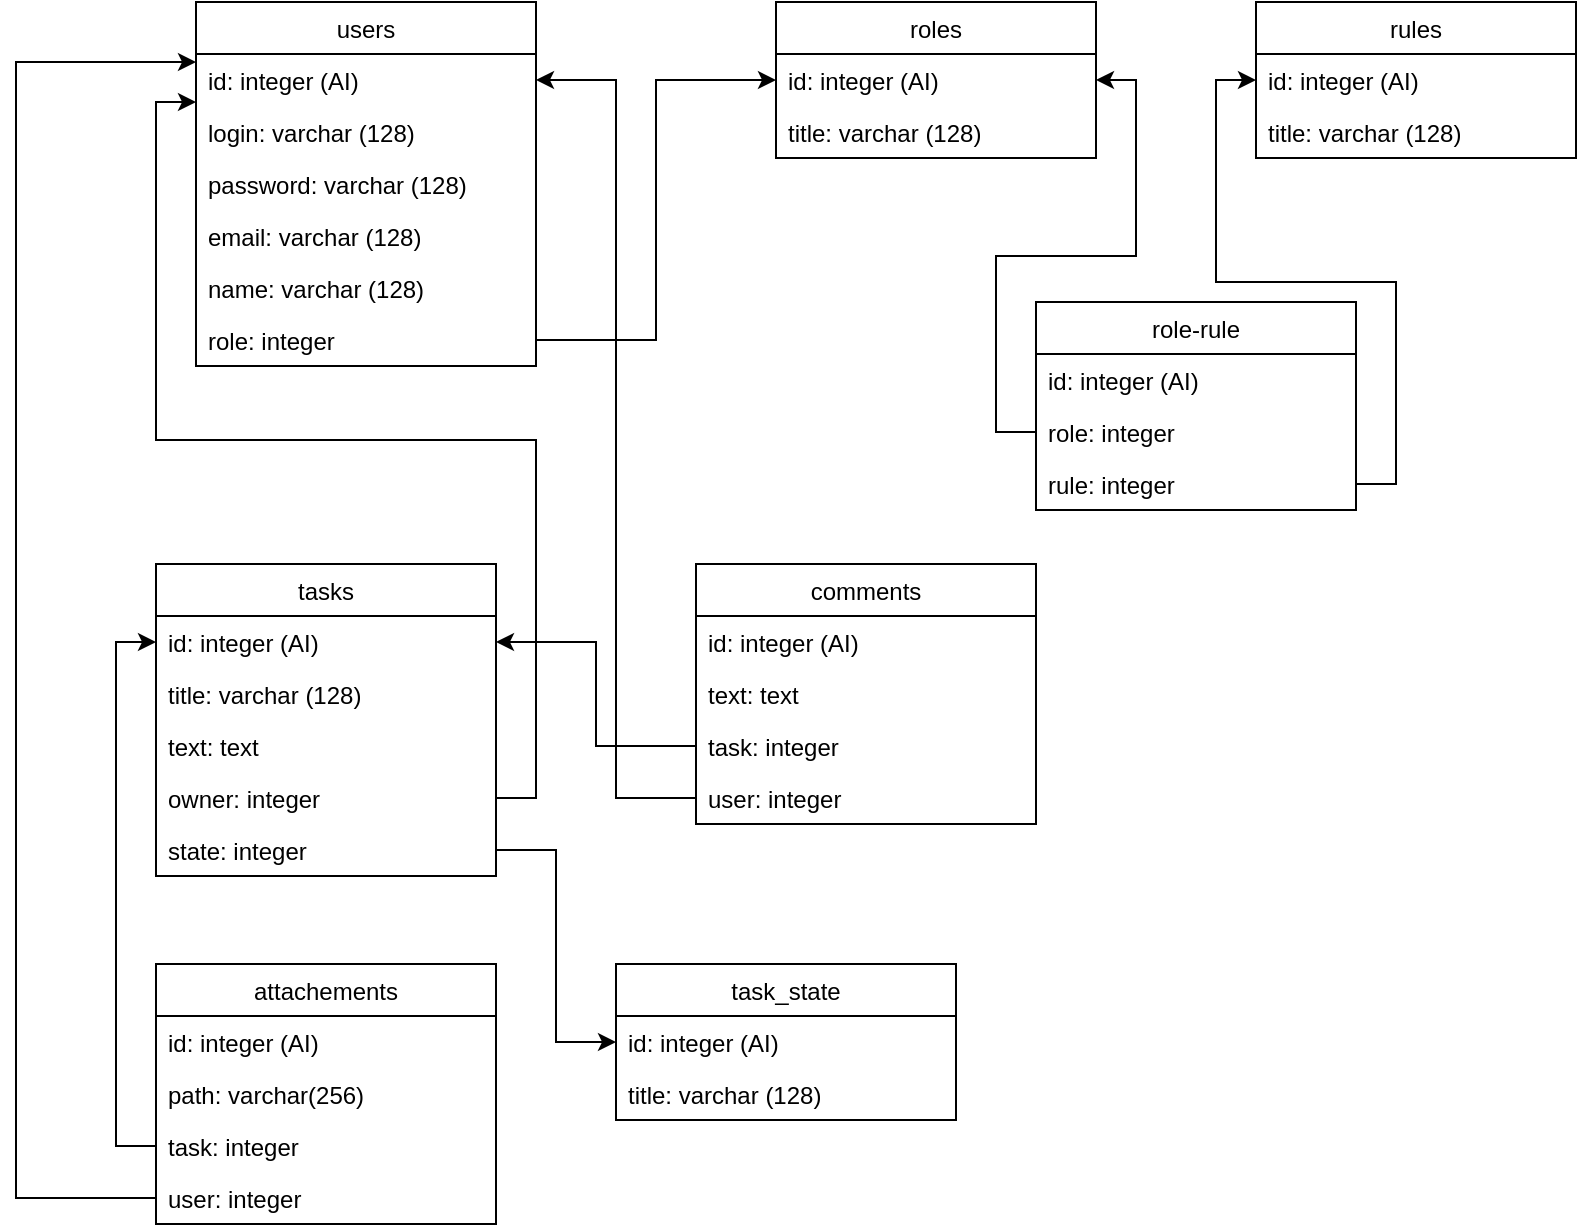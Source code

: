 <mxfile version="13.0.1" type="device"><diagram name="Page-1" id="929967ad-93f9-6ef4-fab6-5d389245f69c"><mxGraphModel dx="1296" dy="731" grid="1" gridSize="10" guides="1" tooltips="1" connect="1" arrows="1" fold="1" page="1" pageScale="1.5" pageWidth="1169" pageHeight="826" background="none" math="0" shadow="0"><root><mxCell id="0" style=";html=1;"/><mxCell id="1" style=";html=1;" parent="0"/><mxCell id="OaZ0v9aWiFBgGHapWuBa-2" value="users" style="swimlane;fontStyle=0;childLayout=stackLayout;horizontal=1;startSize=26;fillColor=none;horizontalStack=0;resizeParent=1;resizeParentMax=0;resizeLast=0;collapsible=1;marginBottom=0;" vertex="1" parent="1"><mxGeometry x="150" y="160" width="170" height="182" as="geometry"><mxRectangle x="150" y="160" width="60" height="26" as="alternateBounds"/></mxGeometry></mxCell><mxCell id="OaZ0v9aWiFBgGHapWuBa-3" value="id: integer (AI)" style="text;strokeColor=none;fillColor=none;align=left;verticalAlign=top;spacingLeft=4;spacingRight=4;overflow=hidden;rotatable=0;points=[[0,0.5],[1,0.5]];portConstraint=eastwest;" vertex="1" parent="OaZ0v9aWiFBgGHapWuBa-2"><mxGeometry y="26" width="170" height="26" as="geometry"/></mxCell><mxCell id="OaZ0v9aWiFBgGHapWuBa-4" value="login: varchar (128)" style="text;strokeColor=none;fillColor=none;align=left;verticalAlign=top;spacingLeft=4;spacingRight=4;overflow=hidden;rotatable=0;points=[[0,0.5],[1,0.5]];portConstraint=eastwest;" vertex="1" parent="OaZ0v9aWiFBgGHapWuBa-2"><mxGeometry y="52" width="170" height="26" as="geometry"/></mxCell><mxCell id="OaZ0v9aWiFBgGHapWuBa-5" value="password: varchar (128)" style="text;strokeColor=none;fillColor=none;align=left;verticalAlign=top;spacingLeft=4;spacingRight=4;overflow=hidden;rotatable=0;points=[[0,0.5],[1,0.5]];portConstraint=eastwest;" vertex="1" parent="OaZ0v9aWiFBgGHapWuBa-2"><mxGeometry y="78" width="170" height="26" as="geometry"/></mxCell><mxCell id="OaZ0v9aWiFBgGHapWuBa-13" value="email: varchar (128)" style="text;strokeColor=none;fillColor=none;align=left;verticalAlign=top;spacingLeft=4;spacingRight=4;overflow=hidden;rotatable=0;points=[[0,0.5],[1,0.5]];portConstraint=eastwest;" vertex="1" parent="OaZ0v9aWiFBgGHapWuBa-2"><mxGeometry y="104" width="170" height="26" as="geometry"/></mxCell><mxCell id="OaZ0v9aWiFBgGHapWuBa-12" value="name: varchar (128)" style="text;strokeColor=none;fillColor=none;align=left;verticalAlign=top;spacingLeft=4;spacingRight=4;overflow=hidden;rotatable=0;points=[[0,0.5],[1,0.5]];portConstraint=eastwest;" vertex="1" parent="OaZ0v9aWiFBgGHapWuBa-2"><mxGeometry y="130" width="170" height="26" as="geometry"/></mxCell><mxCell id="OaZ0v9aWiFBgGHapWuBa-14" value="role: integer" style="text;strokeColor=none;fillColor=none;align=left;verticalAlign=top;spacingLeft=4;spacingRight=4;overflow=hidden;rotatable=0;points=[[0,0.5],[1,0.5]];portConstraint=eastwest;" vertex="1" parent="OaZ0v9aWiFBgGHapWuBa-2"><mxGeometry y="156" width="170" height="26" as="geometry"/></mxCell><mxCell id="OaZ0v9aWiFBgGHapWuBa-33" style="edgeStyle=orthogonalEdgeStyle;rounded=0;orthogonalLoop=1;jettySize=auto;html=1;entryX=0;entryY=0.5;entryDx=0;entryDy=0;" edge="1" parent="1" source="OaZ0v9aWiFBgGHapWuBa-14" target="OaZ0v9aWiFBgGHapWuBa-16"><mxGeometry relative="1" as="geometry"/></mxCell><mxCell id="OaZ0v9aWiFBgGHapWuBa-37" value="comments" style="swimlane;fontStyle=0;childLayout=stackLayout;horizontal=1;startSize=26;fillColor=none;horizontalStack=0;resizeParent=1;resizeParentMax=0;resizeLast=0;collapsible=1;marginBottom=0;" vertex="1" parent="1"><mxGeometry x="400" y="441" width="170" height="130" as="geometry"/></mxCell><mxCell id="OaZ0v9aWiFBgGHapWuBa-38" value="id: integer (AI)" style="text;strokeColor=none;fillColor=none;align=left;verticalAlign=top;spacingLeft=4;spacingRight=4;overflow=hidden;rotatable=0;points=[[0,0.5],[1,0.5]];portConstraint=eastwest;" vertex="1" parent="OaZ0v9aWiFBgGHapWuBa-37"><mxGeometry y="26" width="170" height="26" as="geometry"/></mxCell><mxCell id="OaZ0v9aWiFBgGHapWuBa-40" value="text: text" style="text;strokeColor=none;fillColor=none;align=left;verticalAlign=top;spacingLeft=4;spacingRight=4;overflow=hidden;rotatable=0;points=[[0,0.5],[1,0.5]];portConstraint=eastwest;" vertex="1" parent="OaZ0v9aWiFBgGHapWuBa-37"><mxGeometry y="52" width="170" height="26" as="geometry"/></mxCell><mxCell id="OaZ0v9aWiFBgGHapWuBa-42" value="task: integer" style="text;strokeColor=none;fillColor=none;align=left;verticalAlign=top;spacingLeft=4;spacingRight=4;overflow=hidden;rotatable=0;points=[[0,0.5],[1,0.5]];portConstraint=eastwest;" vertex="1" parent="OaZ0v9aWiFBgGHapWuBa-37"><mxGeometry y="78" width="170" height="26" as="geometry"/></mxCell><mxCell id="OaZ0v9aWiFBgGHapWuBa-43" value="user: integer" style="text;strokeColor=none;fillColor=none;align=left;verticalAlign=top;spacingLeft=4;spacingRight=4;overflow=hidden;rotatable=0;points=[[0,0.5],[1,0.5]];portConstraint=eastwest;" vertex="1" parent="OaZ0v9aWiFBgGHapWuBa-37"><mxGeometry y="104" width="170" height="26" as="geometry"/></mxCell><mxCell id="OaZ0v9aWiFBgGHapWuBa-44" style="edgeStyle=orthogonalEdgeStyle;rounded=0;orthogonalLoop=1;jettySize=auto;html=1;entryX=1;entryY=0.5;entryDx=0;entryDy=0;" edge="1" parent="1" source="OaZ0v9aWiFBgGHapWuBa-42" target="OaZ0v9aWiFBgGHapWuBa-26"><mxGeometry relative="1" as="geometry"/></mxCell><mxCell id="OaZ0v9aWiFBgGHapWuBa-45" style="edgeStyle=orthogonalEdgeStyle;rounded=0;orthogonalLoop=1;jettySize=auto;html=1;" edge="1" parent="1" source="OaZ0v9aWiFBgGHapWuBa-43" target="OaZ0v9aWiFBgGHapWuBa-3"><mxGeometry relative="1" as="geometry"><mxPoint x="340" y="200" as="targetPoint"/></mxGeometry></mxCell><mxCell id="OaZ0v9aWiFBgGHapWuBa-15" value="roles" style="swimlane;fontStyle=0;childLayout=stackLayout;horizontal=1;startSize=26;fillColor=none;horizontalStack=0;resizeParent=1;resizeParentMax=0;resizeLast=0;collapsible=1;marginBottom=0;" vertex="1" parent="1"><mxGeometry x="440" y="160" width="160" height="78" as="geometry"/></mxCell><mxCell id="OaZ0v9aWiFBgGHapWuBa-16" value="id: integer (AI)" style="text;strokeColor=none;fillColor=none;align=left;verticalAlign=top;spacingLeft=4;spacingRight=4;overflow=hidden;rotatable=0;points=[[0,0.5],[1,0.5]];portConstraint=eastwest;" vertex="1" parent="OaZ0v9aWiFBgGHapWuBa-15"><mxGeometry y="26" width="160" height="26" as="geometry"/></mxCell><mxCell id="OaZ0v9aWiFBgGHapWuBa-17" value="title: varchar (128)" style="text;strokeColor=none;fillColor=none;align=left;verticalAlign=top;spacingLeft=4;spacingRight=4;overflow=hidden;rotatable=0;points=[[0,0.5],[1,0.5]];portConstraint=eastwest;" vertex="1" parent="OaZ0v9aWiFBgGHapWuBa-15"><mxGeometry y="52" width="160" height="26" as="geometry"/></mxCell><mxCell id="OaZ0v9aWiFBgGHapWuBa-22" value="rules" style="swimlane;fontStyle=0;childLayout=stackLayout;horizontal=1;startSize=26;fillColor=none;horizontalStack=0;resizeParent=1;resizeParentMax=0;resizeLast=0;collapsible=1;marginBottom=0;" vertex="1" parent="1"><mxGeometry x="680" y="160" width="160" height="78" as="geometry"/></mxCell><mxCell id="OaZ0v9aWiFBgGHapWuBa-23" value="id: integer (AI)" style="text;strokeColor=none;fillColor=none;align=left;verticalAlign=top;spacingLeft=4;spacingRight=4;overflow=hidden;rotatable=0;points=[[0,0.5],[1,0.5]];portConstraint=eastwest;" vertex="1" parent="OaZ0v9aWiFBgGHapWuBa-22"><mxGeometry y="26" width="160" height="26" as="geometry"/></mxCell><mxCell id="OaZ0v9aWiFBgGHapWuBa-24" value="title: varchar (128)" style="text;strokeColor=none;fillColor=none;align=left;verticalAlign=top;spacingLeft=4;spacingRight=4;overflow=hidden;rotatable=0;points=[[0,0.5],[1,0.5]];portConstraint=eastwest;" vertex="1" parent="OaZ0v9aWiFBgGHapWuBa-22"><mxGeometry y="52" width="160" height="26" as="geometry"/></mxCell><mxCell id="OaZ0v9aWiFBgGHapWuBa-25" value="tasks" style="swimlane;fontStyle=0;childLayout=stackLayout;horizontal=1;startSize=26;fillColor=none;horizontalStack=0;resizeParent=1;resizeParentMax=0;resizeLast=0;collapsible=1;marginBottom=0;" vertex="1" parent="1"><mxGeometry x="130" y="441" width="170" height="156" as="geometry"/></mxCell><mxCell id="OaZ0v9aWiFBgGHapWuBa-26" value="id: integer (AI)" style="text;strokeColor=none;fillColor=none;align=left;verticalAlign=top;spacingLeft=4;spacingRight=4;overflow=hidden;rotatable=0;points=[[0,0.5],[1,0.5]];portConstraint=eastwest;" vertex="1" parent="OaZ0v9aWiFBgGHapWuBa-25"><mxGeometry y="26" width="170" height="26" as="geometry"/></mxCell><mxCell id="OaZ0v9aWiFBgGHapWuBa-27" value="title: varchar (128)" style="text;strokeColor=none;fillColor=none;align=left;verticalAlign=top;spacingLeft=4;spacingRight=4;overflow=hidden;rotatable=0;points=[[0,0.5],[1,0.5]];portConstraint=eastwest;" vertex="1" parent="OaZ0v9aWiFBgGHapWuBa-25"><mxGeometry y="52" width="170" height="26" as="geometry"/></mxCell><mxCell id="OaZ0v9aWiFBgGHapWuBa-34" value="text: text" style="text;strokeColor=none;fillColor=none;align=left;verticalAlign=top;spacingLeft=4;spacingRight=4;overflow=hidden;rotatable=0;points=[[0,0.5],[1,0.5]];portConstraint=eastwest;" vertex="1" parent="OaZ0v9aWiFBgGHapWuBa-25"><mxGeometry y="78" width="170" height="26" as="geometry"/></mxCell><mxCell id="OaZ0v9aWiFBgGHapWuBa-35" value="owner: integer" style="text;strokeColor=none;fillColor=none;align=left;verticalAlign=top;spacingLeft=4;spacingRight=4;overflow=hidden;rotatable=0;points=[[0,0.5],[1,0.5]];portConstraint=eastwest;" vertex="1" parent="OaZ0v9aWiFBgGHapWuBa-25"><mxGeometry y="104" width="170" height="26" as="geometry"/></mxCell><mxCell id="OaZ0v9aWiFBgGHapWuBa-36" value="state: integer" style="text;strokeColor=none;fillColor=none;align=left;verticalAlign=top;spacingLeft=4;spacingRight=4;overflow=hidden;rotatable=0;points=[[0,0.5],[1,0.5]];portConstraint=eastwest;" vertex="1" parent="OaZ0v9aWiFBgGHapWuBa-25"><mxGeometry y="130" width="170" height="26" as="geometry"/></mxCell><mxCell id="OaZ0v9aWiFBgGHapWuBa-46" style="edgeStyle=orthogonalEdgeStyle;rounded=0;orthogonalLoop=1;jettySize=auto;html=1;" edge="1" parent="1" source="OaZ0v9aWiFBgGHapWuBa-35" target="OaZ0v9aWiFBgGHapWuBa-3"><mxGeometry relative="1" as="geometry"><Array as="points"><mxPoint x="320" y="558"/><mxPoint x="320" y="379"/><mxPoint x="130" y="379"/><mxPoint x="130" y="210"/></Array></mxGeometry></mxCell><mxCell id="OaZ0v9aWiFBgGHapWuBa-52" style="edgeStyle=orthogonalEdgeStyle;rounded=0;orthogonalLoop=1;jettySize=auto;html=1;" edge="1" parent="1" source="OaZ0v9aWiFBgGHapWuBa-49" target="OaZ0v9aWiFBgGHapWuBa-16"><mxGeometry relative="1" as="geometry"/></mxCell><mxCell id="OaZ0v9aWiFBgGHapWuBa-53" style="edgeStyle=orthogonalEdgeStyle;rounded=0;orthogonalLoop=1;jettySize=auto;html=1;entryX=0;entryY=0.5;entryDx=0;entryDy=0;" edge="1" parent="1" source="OaZ0v9aWiFBgGHapWuBa-50" target="OaZ0v9aWiFBgGHapWuBa-23"><mxGeometry relative="1" as="geometry"/></mxCell><mxCell id="OaZ0v9aWiFBgGHapWuBa-47" value="role-rule" style="swimlane;fontStyle=0;childLayout=stackLayout;horizontal=1;startSize=26;fillColor=none;horizontalStack=0;resizeParent=1;resizeParentMax=0;resizeLast=0;collapsible=1;marginBottom=0;" vertex="1" parent="1"><mxGeometry x="570" y="310" width="160" height="104" as="geometry"/></mxCell><mxCell id="OaZ0v9aWiFBgGHapWuBa-48" value="id: integer (AI)" style="text;strokeColor=none;fillColor=none;align=left;verticalAlign=top;spacingLeft=4;spacingRight=4;overflow=hidden;rotatable=0;points=[[0,0.5],[1,0.5]];portConstraint=eastwest;" vertex="1" parent="OaZ0v9aWiFBgGHapWuBa-47"><mxGeometry y="26" width="160" height="26" as="geometry"/></mxCell><mxCell id="OaZ0v9aWiFBgGHapWuBa-49" value="role: integer" style="text;strokeColor=none;fillColor=none;align=left;verticalAlign=top;spacingLeft=4;spacingRight=4;overflow=hidden;rotatable=0;points=[[0,0.5],[1,0.5]];portConstraint=eastwest;" vertex="1" parent="OaZ0v9aWiFBgGHapWuBa-47"><mxGeometry y="52" width="160" height="26" as="geometry"/></mxCell><mxCell id="OaZ0v9aWiFBgGHapWuBa-50" value="rule: integer" style="text;strokeColor=none;fillColor=none;align=left;verticalAlign=top;spacingLeft=4;spacingRight=4;overflow=hidden;rotatable=0;points=[[0,0.5],[1,0.5]];portConstraint=eastwest;" vertex="1" parent="OaZ0v9aWiFBgGHapWuBa-47"><mxGeometry y="78" width="160" height="26" as="geometry"/></mxCell><mxCell id="OaZ0v9aWiFBgGHapWuBa-54" value="attachements" style="swimlane;fontStyle=0;childLayout=stackLayout;horizontal=1;startSize=26;fillColor=none;horizontalStack=0;resizeParent=1;resizeParentMax=0;resizeLast=0;collapsible=1;marginBottom=0;" vertex="1" parent="1"><mxGeometry x="130" y="641" width="170" height="130" as="geometry"/></mxCell><mxCell id="OaZ0v9aWiFBgGHapWuBa-55" value="id: integer (AI)" style="text;strokeColor=none;fillColor=none;align=left;verticalAlign=top;spacingLeft=4;spacingRight=4;overflow=hidden;rotatable=0;points=[[0,0.5],[1,0.5]];portConstraint=eastwest;" vertex="1" parent="OaZ0v9aWiFBgGHapWuBa-54"><mxGeometry y="26" width="170" height="26" as="geometry"/></mxCell><mxCell id="OaZ0v9aWiFBgGHapWuBa-56" value="path: varchar(256)" style="text;strokeColor=none;fillColor=none;align=left;verticalAlign=top;spacingLeft=4;spacingRight=4;overflow=hidden;rotatable=0;points=[[0,0.5],[1,0.5]];portConstraint=eastwest;" vertex="1" parent="OaZ0v9aWiFBgGHapWuBa-54"><mxGeometry y="52" width="170" height="26" as="geometry"/></mxCell><mxCell id="OaZ0v9aWiFBgGHapWuBa-60" value="task: integer" style="text;strokeColor=none;fillColor=none;align=left;verticalAlign=top;spacingLeft=4;spacingRight=4;overflow=hidden;rotatable=0;points=[[0,0.5],[1,0.5]];portConstraint=eastwest;" vertex="1" parent="OaZ0v9aWiFBgGHapWuBa-54"><mxGeometry y="78" width="170" height="26" as="geometry"/></mxCell><mxCell id="OaZ0v9aWiFBgGHapWuBa-59" value="user: integer" style="text;strokeColor=none;fillColor=none;align=left;verticalAlign=top;spacingLeft=4;spacingRight=4;overflow=hidden;rotatable=0;points=[[0,0.5],[1,0.5]];portConstraint=eastwest;" vertex="1" parent="OaZ0v9aWiFBgGHapWuBa-54"><mxGeometry y="104" width="170" height="26" as="geometry"/></mxCell><mxCell id="OaZ0v9aWiFBgGHapWuBa-61" style="edgeStyle=orthogonalEdgeStyle;rounded=0;orthogonalLoop=1;jettySize=auto;html=1;entryX=0;entryY=0.5;entryDx=0;entryDy=0;" edge="1" parent="1" source="OaZ0v9aWiFBgGHapWuBa-60" target="OaZ0v9aWiFBgGHapWuBa-26"><mxGeometry relative="1" as="geometry"/></mxCell><mxCell id="OaZ0v9aWiFBgGHapWuBa-62" style="edgeStyle=orthogonalEdgeStyle;rounded=0;orthogonalLoop=1;jettySize=auto;html=1;" edge="1" parent="1" source="OaZ0v9aWiFBgGHapWuBa-59" target="OaZ0v9aWiFBgGHapWuBa-3"><mxGeometry relative="1" as="geometry"><Array as="points"><mxPoint x="60" y="758"/><mxPoint x="60" y="190"/></Array></mxGeometry></mxCell><mxCell id="OaZ0v9aWiFBgGHapWuBa-19" value="task_state" style="swimlane;fontStyle=0;childLayout=stackLayout;horizontal=1;startSize=26;fillColor=none;horizontalStack=0;resizeParent=1;resizeParentMax=0;resizeLast=0;collapsible=1;marginBottom=0;" vertex="1" parent="1"><mxGeometry x="360" y="641" width="170" height="78" as="geometry"/></mxCell><mxCell id="OaZ0v9aWiFBgGHapWuBa-20" value="id: integer (AI)" style="text;strokeColor=none;fillColor=none;align=left;verticalAlign=top;spacingLeft=4;spacingRight=4;overflow=hidden;rotatable=0;points=[[0,0.5],[1,0.5]];portConstraint=eastwest;" vertex="1" parent="OaZ0v9aWiFBgGHapWuBa-19"><mxGeometry y="26" width="170" height="26" as="geometry"/></mxCell><mxCell id="OaZ0v9aWiFBgGHapWuBa-21" value="title: varchar (128)" style="text;strokeColor=none;fillColor=none;align=left;verticalAlign=top;spacingLeft=4;spacingRight=4;overflow=hidden;rotatable=0;points=[[0,0.5],[1,0.5]];portConstraint=eastwest;" vertex="1" parent="OaZ0v9aWiFBgGHapWuBa-19"><mxGeometry y="52" width="170" height="26" as="geometry"/></mxCell><mxCell id="OaZ0v9aWiFBgGHapWuBa-63" style="edgeStyle=orthogonalEdgeStyle;rounded=0;orthogonalLoop=1;jettySize=auto;html=1;entryX=0;entryY=0.5;entryDx=0;entryDy=0;" edge="1" parent="1" source="OaZ0v9aWiFBgGHapWuBa-36" target="OaZ0v9aWiFBgGHapWuBa-20"><mxGeometry relative="1" as="geometry"/></mxCell></root></mxGraphModel></diagram></mxfile>